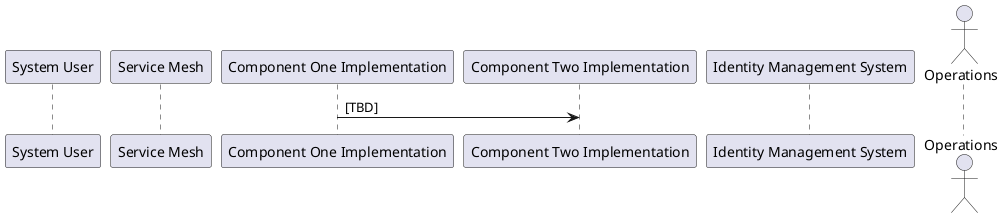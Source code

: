 @startuml

participant SystemUser as "System User"
participant ServiceMesh as "Service Mesh"
participant ComponentOneImplementation as "Component One Implementation"
participant ComponentTwoImplementation as "Component Two Implementation"
participant IdentityManagementSystem as "Identity Management System"
actor Operations

ComponentOneImplementation -> ComponentTwoImplementation : [TBD]


@enduml
